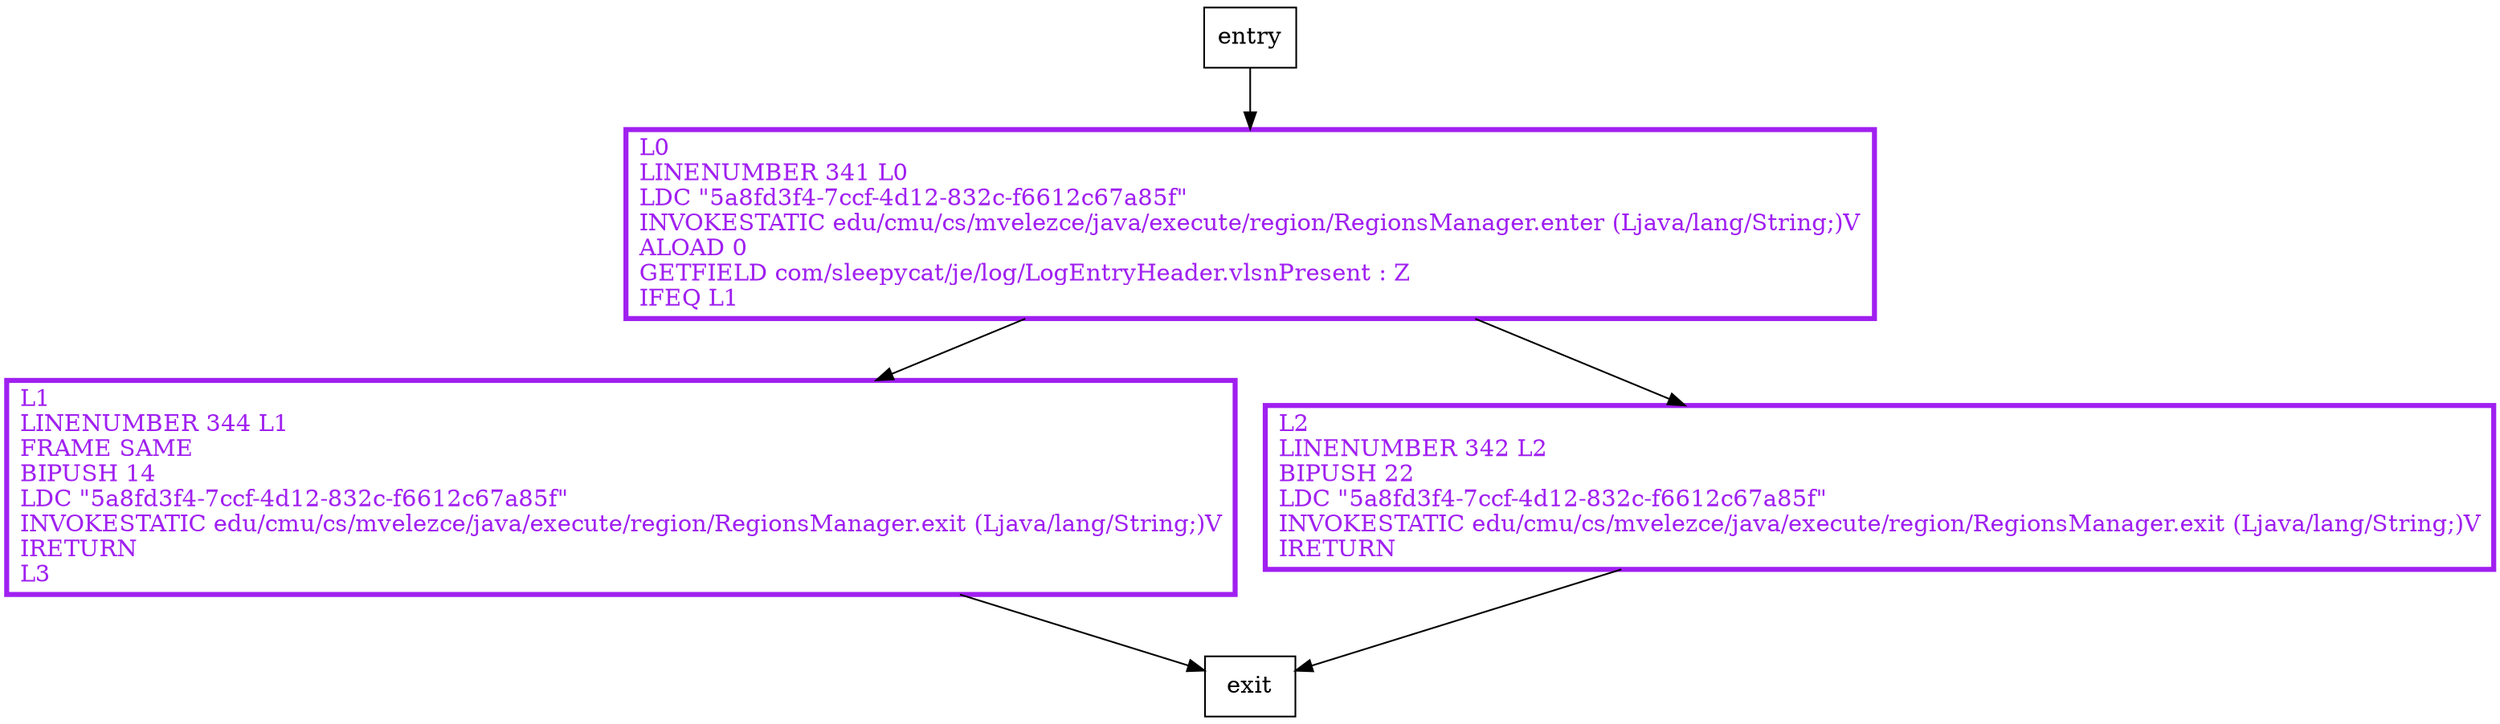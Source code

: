 digraph getSize {
node [shape=record];
1278737843 [label="L0\lLINENUMBER 341 L0\lLDC \"5a8fd3f4-7ccf-4d12-832c-f6612c67a85f\"\lINVOKESTATIC edu/cmu/cs/mvelezce/java/execute/region/RegionsManager.enter (Ljava/lang/String;)V\lALOAD 0\lGETFIELD com/sleepycat/je/log/LogEntryHeader.vlsnPresent : Z\lIFEQ L1\l"];
658686624 [label="L1\lLINENUMBER 344 L1\lFRAME SAME\lBIPUSH 14\lLDC \"5a8fd3f4-7ccf-4d12-832c-f6612c67a85f\"\lINVOKESTATIC edu/cmu/cs/mvelezce/java/execute/region/RegionsManager.exit (Ljava/lang/String;)V\lIRETURN\lL3\l"];
30821060 [label="L2\lLINENUMBER 342 L2\lBIPUSH 22\lLDC \"5a8fd3f4-7ccf-4d12-832c-f6612c67a85f\"\lINVOKESTATIC edu/cmu/cs/mvelezce/java/execute/region/RegionsManager.exit (Ljava/lang/String;)V\lIRETURN\l"];
entry;
exit;
entry -> 1278737843
1278737843 -> 658686624
1278737843 -> 30821060
658686624 -> exit
30821060 -> exit
1278737843[fontcolor="purple", penwidth=3, color="purple"];
658686624[fontcolor="purple", penwidth=3, color="purple"];
30821060[fontcolor="purple", penwidth=3, color="purple"];
}
